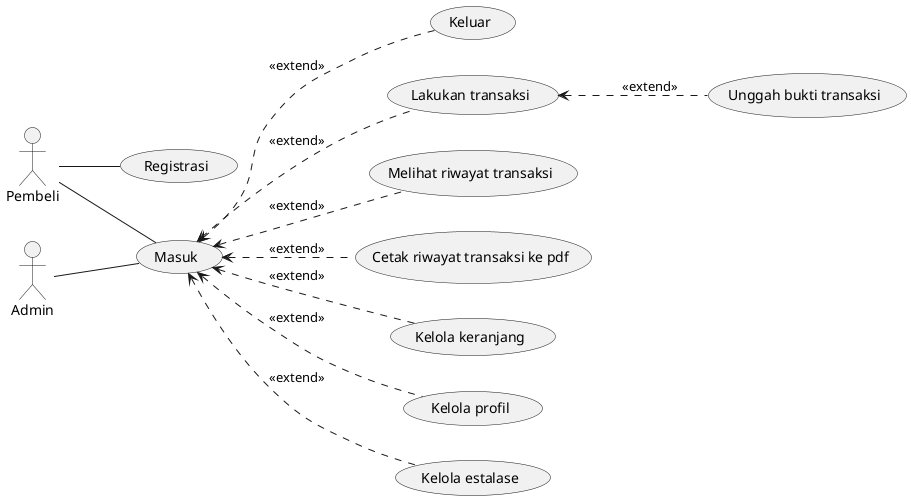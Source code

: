 @startuml
left to right direction

actor Pembeli as usr
actor Admin as root

(Masuk) as signin
(Registrasi) as signup
(Keluar) as signout
(Lakukan transaksi) as trx
(Unggah bukti transaksi) as up_trx_receipt
(Melihat riwayat transaksi) as trx_history
(Cetak riwayat transaksi ke pdf) as pdf_trx_history
(Kelola keranjang) as mng_cart
(Kelola profil) as mng_profile
(Kelola estalase) as stock

usr -- signin
usr -- signup

root -- signin

signin <.. trx: <<extend>>
signin <.. trx_history: <<extend>>
signin <.. pdf_trx_history: <<extend>>
signin <.. mng_cart: <<extend>>
signin <.. mng_profile: <<extend>>
signin <.. signout: <<extend>>

trx <.. up_trx_receipt: <<extend>>

signin <.. stock: <<extend>>

@enduml
